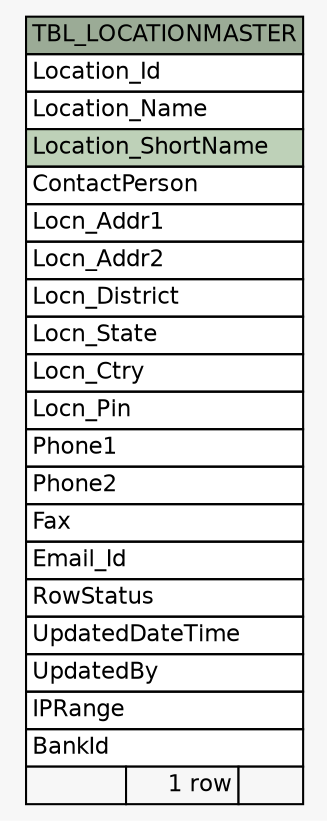 // dot 2.38.0 on Windows 10 10.0
// SchemaSpy rev 590
digraph "TBL_LOCATIONMASTER" {
  graph [
    rankdir="RL"
    bgcolor="#f7f7f7"
    nodesep="0.18"
    ranksep="0.46"
    fontname="Helvetica"
    fontsize="11"
  ];
  node [
    fontname="Helvetica"
    fontsize="11"
    shape="plaintext"
  ];
  edge [
    arrowsize="0.8"
  ];
  "TBL_LOCATIONMASTER" [
    label=<
    <TABLE BORDER="0" CELLBORDER="1" CELLSPACING="0" BGCOLOR="#ffffff">
      <TR><TD COLSPAN="3" BGCOLOR="#9bab96" ALIGN="CENTER">TBL_LOCATIONMASTER</TD></TR>
      <TR><TD PORT="Location_Id" COLSPAN="3" ALIGN="LEFT">Location_Id</TD></TR>
      <TR><TD PORT="Location_Name" COLSPAN="3" ALIGN="LEFT">Location_Name</TD></TR>
      <TR><TD PORT="Location_ShortName" COLSPAN="3" BGCOLOR="#bed1b8" ALIGN="LEFT">Location_ShortName</TD></TR>
      <TR><TD PORT="ContactPerson" COLSPAN="3" ALIGN="LEFT">ContactPerson</TD></TR>
      <TR><TD PORT="Locn_Addr1" COLSPAN="3" ALIGN="LEFT">Locn_Addr1</TD></TR>
      <TR><TD PORT="Locn_Addr2" COLSPAN="3" ALIGN="LEFT">Locn_Addr2</TD></TR>
      <TR><TD PORT="Locn_District" COLSPAN="3" ALIGN="LEFT">Locn_District</TD></TR>
      <TR><TD PORT="Locn_State" COLSPAN="3" ALIGN="LEFT">Locn_State</TD></TR>
      <TR><TD PORT="Locn_Ctry" COLSPAN="3" ALIGN="LEFT">Locn_Ctry</TD></TR>
      <TR><TD PORT="Locn_Pin" COLSPAN="3" ALIGN="LEFT">Locn_Pin</TD></TR>
      <TR><TD PORT="Phone1" COLSPAN="3" ALIGN="LEFT">Phone1</TD></TR>
      <TR><TD PORT="Phone2" COLSPAN="3" ALIGN="LEFT">Phone2</TD></TR>
      <TR><TD PORT="Fax" COLSPAN="3" ALIGN="LEFT">Fax</TD></TR>
      <TR><TD PORT="Email_Id" COLSPAN="3" ALIGN="LEFT">Email_Id</TD></TR>
      <TR><TD PORT="RowStatus" COLSPAN="3" ALIGN="LEFT">RowStatus</TD></TR>
      <TR><TD PORT="UpdatedDateTime" COLSPAN="3" ALIGN="LEFT">UpdatedDateTime</TD></TR>
      <TR><TD PORT="UpdatedBy" COLSPAN="3" ALIGN="LEFT">UpdatedBy</TD></TR>
      <TR><TD PORT="IPRange" COLSPAN="3" ALIGN="LEFT">IPRange</TD></TR>
      <TR><TD PORT="BankId" COLSPAN="3" ALIGN="LEFT">BankId</TD></TR>
      <TR><TD ALIGN="LEFT" BGCOLOR="#f7f7f7">  </TD><TD ALIGN="RIGHT" BGCOLOR="#f7f7f7">1 row</TD><TD ALIGN="RIGHT" BGCOLOR="#f7f7f7">  </TD></TR>
    </TABLE>>
    URL="tables/TBL_LOCATIONMASTER.html"
    tooltip="TBL_LOCATIONMASTER"
  ];
}
